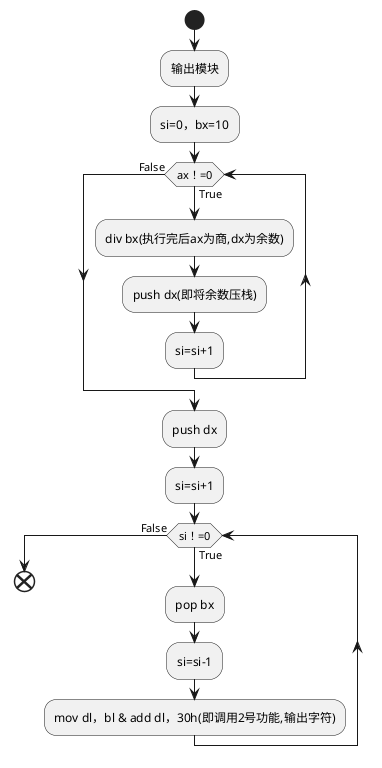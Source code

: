@startuml
start
:输出模块;
:si=0，bx=10;
while (ax！=0)is(True)
    :div bx(执行完后ax为商,dx为余数);
    :push dx(即将余数压栈);
    :si=si+1; 
endwhile(False)
    :push dx;
    :si=si+1;
while (si！=0)is(True)
    :pop bx;
    :si=si-1;
    :mov dl，bl & add dl，30h(即调用2号功能,输出字符);
endwhile(False)
end
@enduml